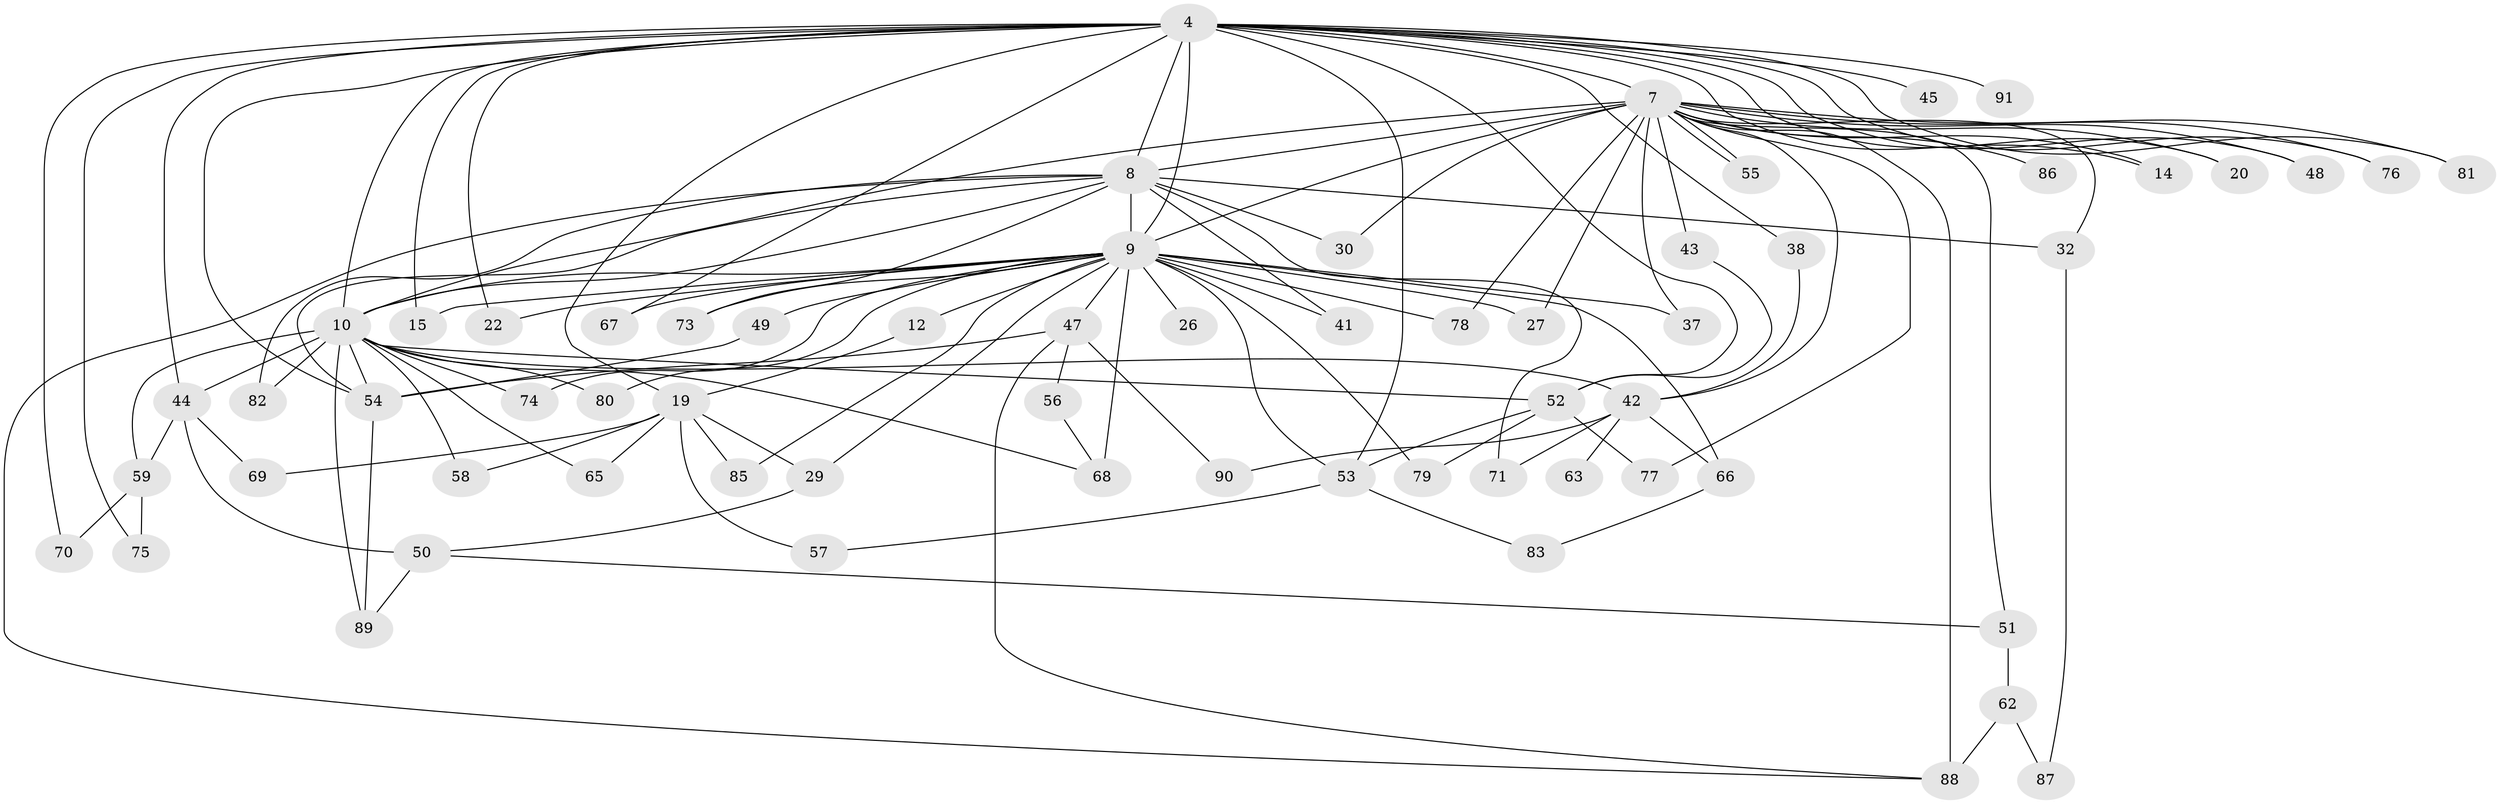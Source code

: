 // original degree distribution, {20: 0.03296703296703297, 13: 0.02197802197802198, 21: 0.01098901098901099, 22: 0.01098901098901099, 17: 0.02197802197802198, 24: 0.01098901098901099, 5: 0.04395604395604396, 3: 0.21978021978021978, 4: 0.06593406593406594, 2: 0.5164835164835165, 6: 0.02197802197802198, 9: 0.01098901098901099, 8: 0.01098901098901099}
// Generated by graph-tools (version 1.1) at 2025/46/03/04/25 21:46:30]
// undirected, 63 vertices, 124 edges
graph export_dot {
graph [start="1"]
  node [color=gray90,style=filled];
  4 [super="+1"];
  7 [super="+3"];
  8 [super="+2"];
  9 [super="+6"];
  10 [super="+5"];
  12;
  14;
  15;
  19;
  20;
  22;
  26;
  27;
  29;
  30;
  32;
  37;
  38;
  41;
  42 [super="+23"];
  43;
  44 [super="+36"];
  45;
  47 [super="+40"];
  48;
  49;
  50 [super="+33"];
  51;
  52 [super="+16+11"];
  53 [super="+21+28+46"];
  54 [super="+34"];
  55;
  56;
  57;
  58;
  59;
  62;
  63;
  65 [super="+64"];
  66;
  67 [super="+35"];
  68 [super="+13"];
  69;
  70;
  71;
  73;
  74 [super="+61"];
  75;
  76;
  77;
  78 [super="+25"];
  79;
  80;
  81;
  82;
  83;
  85;
  86;
  87;
  88 [super="+39+24"];
  89 [super="+84"];
  90;
  91 [super="+72"];
  4 -- 7 [weight=4];
  4 -- 8 [weight=4];
  4 -- 9 [weight=4];
  4 -- 10 [weight=4];
  4 -- 14;
  4 -- 19;
  4 -- 20;
  4 -- 22;
  4 -- 38;
  4 -- 45 [weight=2];
  4 -- 48;
  4 -- 91 [weight=3];
  4 -- 70;
  4 -- 75;
  4 -- 76;
  4 -- 15;
  4 -- 81;
  4 -- 44 [weight=3];
  4 -- 67;
  4 -- 52 [weight=2];
  4 -- 54;
  4 -- 53;
  7 -- 8 [weight=4];
  7 -- 9 [weight=4];
  7 -- 10 [weight=4];
  7 -- 14;
  7 -- 20;
  7 -- 27;
  7 -- 32;
  7 -- 55;
  7 -- 55;
  7 -- 76;
  7 -- 77;
  7 -- 86 [weight=2];
  7 -- 78 [weight=2];
  7 -- 81;
  7 -- 88 [weight=3];
  7 -- 30;
  7 -- 37;
  7 -- 42 [weight=2];
  7 -- 43;
  7 -- 48;
  7 -- 51;
  8 -- 9 [weight=4];
  8 -- 10 [weight=4];
  8 -- 41;
  8 -- 73;
  8 -- 82;
  8 -- 32;
  8 -- 71;
  8 -- 30;
  8 -- 88;
  8 -- 54;
  9 -- 10 [weight=4];
  9 -- 12 [weight=2];
  9 -- 41;
  9 -- 66;
  9 -- 67 [weight=2];
  9 -- 79;
  9 -- 80;
  9 -- 68 [weight=2];
  9 -- 73;
  9 -- 78;
  9 -- 15;
  9 -- 85;
  9 -- 22;
  9 -- 26;
  9 -- 27;
  9 -- 29;
  9 -- 37;
  9 -- 47;
  9 -- 49;
  9 -- 74 [weight=2];
  9 -- 53 [weight=2];
  10 -- 54 [weight=2];
  10 -- 58;
  10 -- 59;
  10 -- 74 [weight=2];
  10 -- 80;
  10 -- 82;
  10 -- 89;
  10 -- 44;
  10 -- 68;
  10 -- 65 [weight=2];
  10 -- 42;
  10 -- 52 [weight=2];
  12 -- 19;
  19 -- 29;
  19 -- 57;
  19 -- 58;
  19 -- 65 [weight=2];
  19 -- 69;
  19 -- 85;
  29 -- 50;
  32 -- 87;
  38 -- 42;
  42 -- 71;
  42 -- 66;
  42 -- 90;
  42 -- 63;
  43 -- 52;
  44 -- 50 [weight=2];
  44 -- 69;
  44 -- 59;
  47 -- 56;
  47 -- 90;
  47 -- 88;
  47 -- 54;
  49 -- 54;
  50 -- 51;
  50 -- 89;
  51 -- 62;
  52 -- 77;
  52 -- 53 [weight=2];
  52 -- 79;
  53 -- 57;
  53 -- 83;
  54 -- 89;
  56 -- 68;
  59 -- 70;
  59 -- 75;
  62 -- 87;
  62 -- 88;
  66 -- 83;
}
